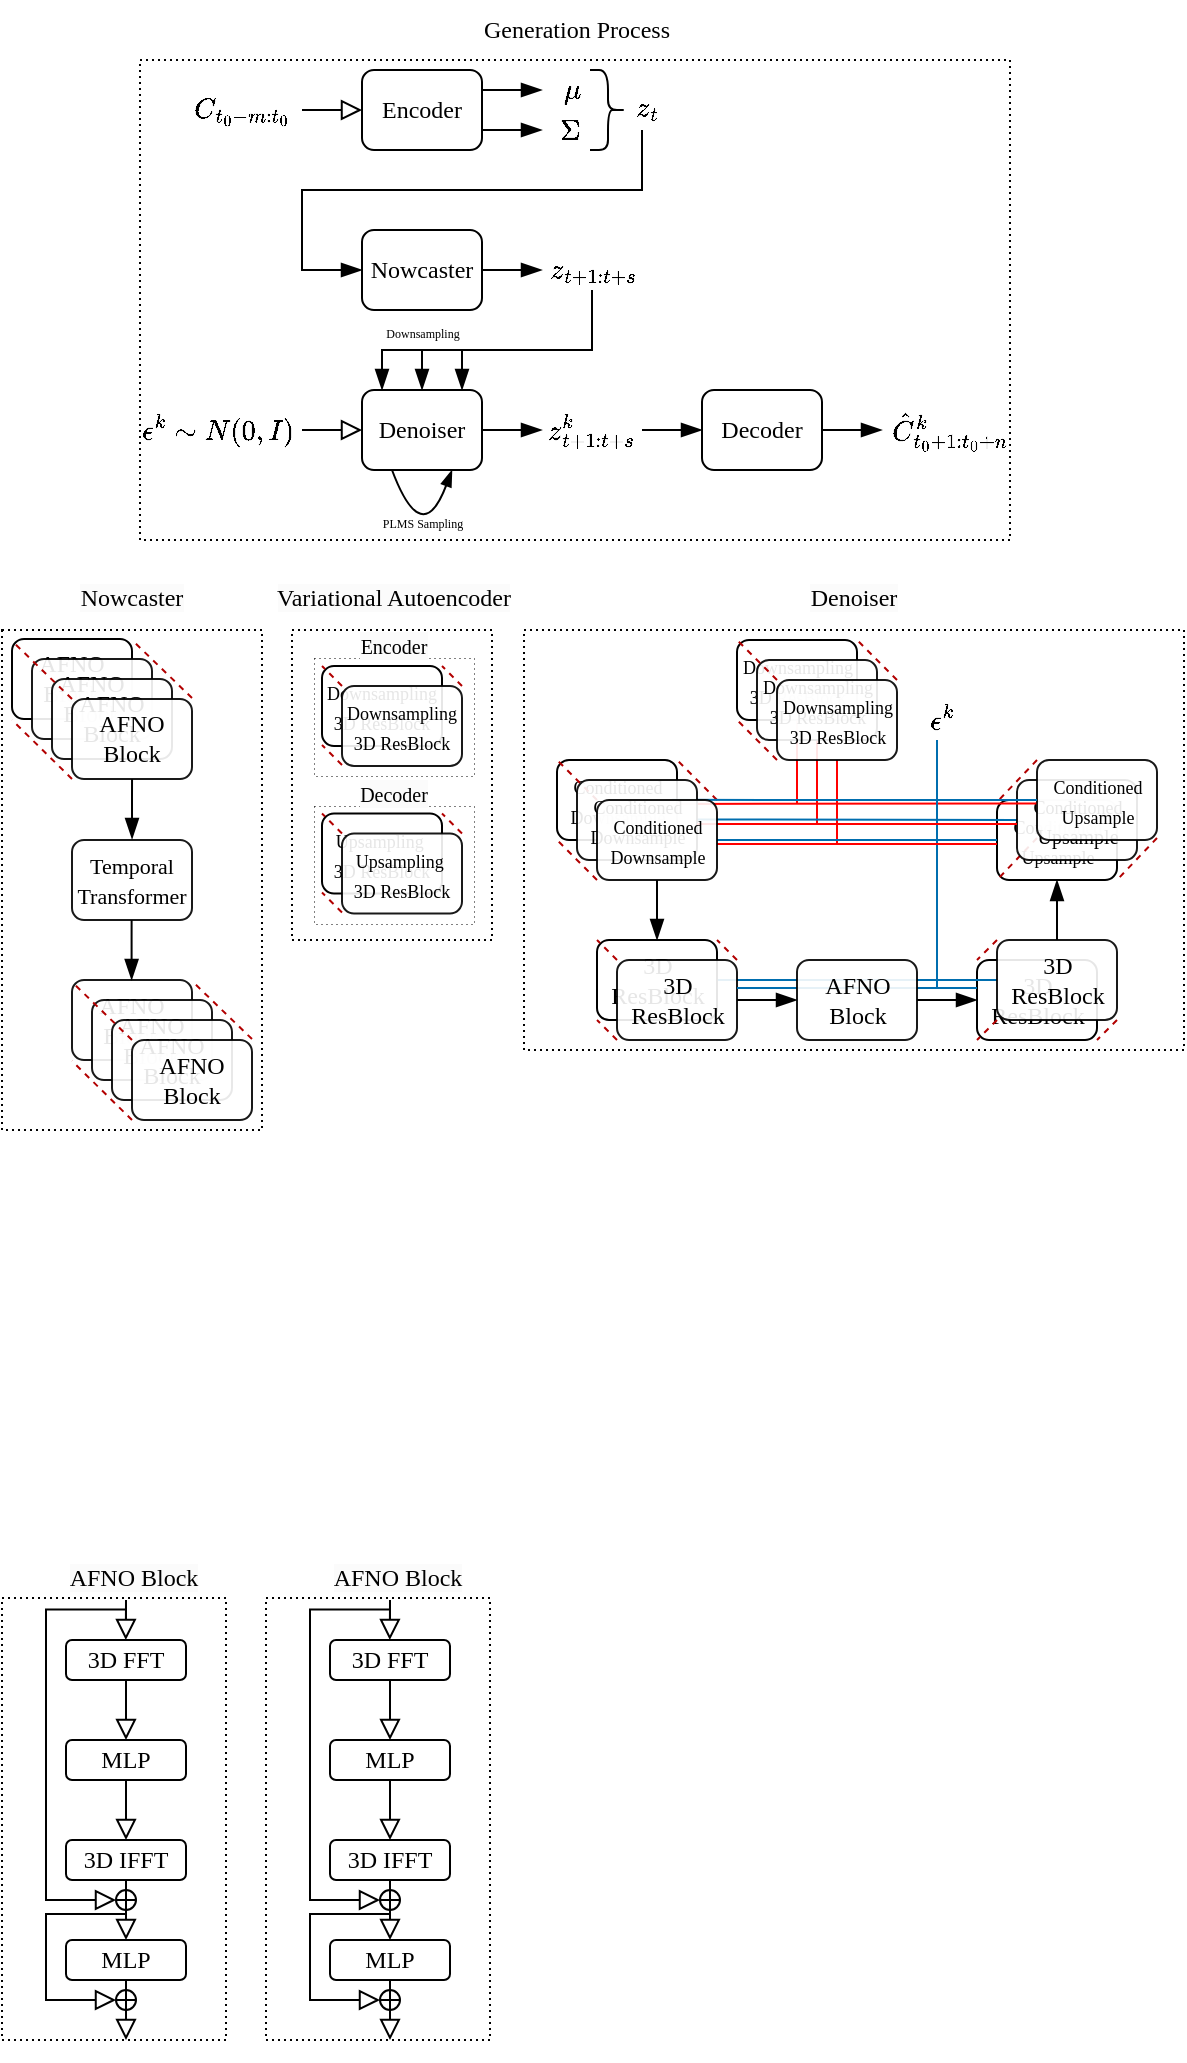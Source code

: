 <mxfile version="22.0.4" type="github">
  <diagram id="C5RBs43oDa-KdzZeNtuy" name="Page-1">
    <mxGraphModel dx="933" dy="625" grid="1" gridSize="10" guides="1" tooltips="1" connect="1" arrows="1" fold="1" page="1" pageScale="1" pageWidth="827" pageHeight="1169" math="1" shadow="0">
      <root>
        <mxCell id="WIyWlLk6GJQsqaUBKTNV-0" />
        <mxCell id="WIyWlLk6GJQsqaUBKTNV-1" parent="WIyWlLk6GJQsqaUBKTNV-0" />
        <mxCell id="C5q7l24iI4XxRk2PnPij-34" value="$$\hat{C}^{k}_{t_{0}+1:t_{0}+n}$$" style="text;html=1;align=center;verticalAlign=middle;resizable=0;points=[];autosize=1;strokeColor=none;fillColor=none;" parent="WIyWlLk6GJQsqaUBKTNV-1" vertex="1">
          <mxGeometry x="403" y="245" width="200" height="30" as="geometry" />
        </mxCell>
        <mxCell id="aqYyCbA_50fh-Uf4lAGA-141" value="&lt;font face=&quot;Times New Roman&quot;&gt;&lt;font style=&quot;font-size: 12px;&quot;&gt;3D ResBlock&lt;/font&gt;&lt;br&gt;&lt;/font&gt;" style="rounded=1;whiteSpace=wrap;html=1;" vertex="1" parent="WIyWlLk6GJQsqaUBKTNV-1">
          <mxGeometry x="516.5" y="525" width="60" height="40" as="geometry" />
        </mxCell>
        <mxCell id="aqYyCbA_50fh-Uf4lAGA-223" value="" style="endArrow=none;html=1;rounded=0;exitX=0.626;exitY=-0.002;exitDx=0;exitDy=0;exitPerimeter=0;fillColor=#1ba1e2;strokeColor=#006EAF;" edge="1" parent="WIyWlLk6GJQsqaUBKTNV-1">
          <mxGeometry width="50" height="50" relative="1" as="geometry">
            <mxPoint x="386.5" y="535" as="sourcePoint" />
            <mxPoint x="526.5" y="535" as="targetPoint" />
          </mxGeometry>
        </mxCell>
        <mxCell id="aqYyCbA_50fh-Uf4lAGA-221" value="" style="endArrow=none;html=1;rounded=0;fillColor=#1ba1e2;strokeColor=#FF0000;startArrow=none;startFill=0;" edge="1" parent="WIyWlLk6GJQsqaUBKTNV-1">
          <mxGeometry width="50" height="50" relative="1" as="geometry">
            <mxPoint x="446.5" y="467" as="sourcePoint" />
            <mxPoint x="446.5" y="425" as="targetPoint" />
          </mxGeometry>
        </mxCell>
        <mxCell id="aqYyCbA_50fh-Uf4lAGA-220" value="" style="endArrow=none;html=1;rounded=0;fillColor=#1ba1e2;strokeColor=#FF0000;startArrow=none;startFill=0;" edge="1" parent="WIyWlLk6GJQsqaUBKTNV-1">
          <mxGeometry width="50" height="50" relative="1" as="geometry">
            <mxPoint x="436.5" y="457" as="sourcePoint" />
            <mxPoint x="436.5" y="415" as="targetPoint" />
          </mxGeometry>
        </mxCell>
        <mxCell id="aqYyCbA_50fh-Uf4lAGA-219" value="" style="endArrow=none;html=1;rounded=0;fillColor=#1ba1e2;strokeColor=#FF0000;startArrow=none;startFill=0;" edge="1" parent="WIyWlLk6GJQsqaUBKTNV-1">
          <mxGeometry width="50" height="50" relative="1" as="geometry">
            <mxPoint x="426.5" y="447" as="sourcePoint" />
            <mxPoint x="426.5" y="405" as="targetPoint" />
          </mxGeometry>
        </mxCell>
        <mxCell id="aqYyCbA_50fh-Uf4lAGA-200" value="$$\epsilon^{k}$$" style="text;html=1;align=center;verticalAlign=middle;resizable=0;points=[];autosize=1;strokeColor=none;fillColor=none;" vertex="1" parent="WIyWlLk6GJQsqaUBKTNV-1">
          <mxGeometry x="443.5" y="390" width="110" height="30" as="geometry" />
        </mxCell>
        <mxCell id="aqYyCbA_50fh-Uf4lAGA-26" value="" style="rounded=0;whiteSpace=wrap;html=1;fillColor=none;dashed=1;dashPattern=1 2;" vertex="1" parent="WIyWlLk6GJQsqaUBKTNV-1">
          <mxGeometry x="98" y="75" width="435" height="240" as="geometry" />
        </mxCell>
        <mxCell id="aqYyCbA_50fh-Uf4lAGA-105" value="" style="rounded=0;whiteSpace=wrap;html=1;fillColor=none;dashed=1;dashPattern=1 2;" vertex="1" parent="WIyWlLk6GJQsqaUBKTNV-1">
          <mxGeometry x="29" y="844" width="112" height="221" as="geometry" />
        </mxCell>
        <mxCell id="aqYyCbA_50fh-Uf4lAGA-63" value="" style="rounded=0;whiteSpace=wrap;html=1;fillColor=none;dashed=1;dashPattern=1 4;strokeWidth=0.5;" vertex="1" parent="WIyWlLk6GJQsqaUBKTNV-1">
          <mxGeometry x="185" y="374" width="80" height="59" as="geometry" />
        </mxCell>
        <mxCell id="aqYyCbA_50fh-Uf4lAGA-149" value="&lt;font face=&quot;Times New Roman&quot;&gt;&lt;font style=&quot;font-size: 9px;&quot;&gt;Conditioned&lt;br&gt;Upsample&lt;/font&gt;&lt;br&gt;&lt;/font&gt;" style="rounded=1;whiteSpace=wrap;html=1;" vertex="1" parent="WIyWlLk6GJQsqaUBKTNV-1">
          <mxGeometry x="526.5" y="445" width="60" height="40" as="geometry" />
        </mxCell>
        <mxCell id="aqYyCbA_50fh-Uf4lAGA-152" value="" style="endArrow=none;html=1;rounded=0;exitX=1;exitY=0.5;exitDx=0;exitDy=0;entryX=0;entryY=0.5;entryDx=0;entryDy=0;fillColor=#1ba1e2;strokeColor=#006EAF;" edge="1" parent="WIyWlLk6GJQsqaUBKTNV-1" target="aqYyCbA_50fh-Uf4lAGA-150">
          <mxGeometry width="50" height="50" relative="1" as="geometry">
            <mxPoint x="376.5" y="454.76" as="sourcePoint" />
            <mxPoint x="516.5" y="454.76" as="targetPoint" />
          </mxGeometry>
        </mxCell>
        <mxCell id="aqYyCbA_50fh-Uf4lAGA-56" value="&lt;font style=&quot;border-color: var(--border-color); font-family: &amp;quot;Times New Roman&amp;quot;; font-size: 9px;&quot;&gt;Upsampling&amp;nbsp; 3D ResBloc&lt;/font&gt;&lt;font style=&quot;border-color: var(--border-color); font-family: &amp;quot;Times New Roman&amp;quot;; font-size: 9px;&quot;&gt;k&lt;/font&gt;" style="rounded=1;whiteSpace=wrap;html=1;" vertex="1" parent="WIyWlLk6GJQsqaUBKTNV-1">
          <mxGeometry x="189" y="451.76" width="60" height="40" as="geometry" />
        </mxCell>
        <mxCell id="aqYyCbA_50fh-Uf4lAGA-62" value="" style="rounded=0;whiteSpace=wrap;html=1;fillColor=none;dashed=1;dashPattern=1 2;" vertex="1" parent="WIyWlLk6GJQsqaUBKTNV-1">
          <mxGeometry x="174" y="360" width="100" height="155" as="geometry" />
        </mxCell>
        <mxCell id="aqYyCbA_50fh-Uf4lAGA-64" value="" style="rounded=0;whiteSpace=wrap;html=1;fillColor=none;dashed=1;dashPattern=1 4;strokeWidth=0.5;" vertex="1" parent="WIyWlLk6GJQsqaUBKTNV-1">
          <mxGeometry x="185" y="448" width="80" height="59" as="geometry" />
        </mxCell>
        <mxCell id="aqYyCbA_50fh-Uf4lAGA-50" value="&lt;font style=&quot;border-color: var(--border-color); font-family: &amp;quot;Times New Roman&amp;quot;; font-size: 9px;&quot;&gt;Downsampling&lt;br style=&quot;border-color: var(--border-color);&quot;&gt;3D ResBloc&lt;/font&gt;&lt;font style=&quot;border-color: var(--border-color); font-family: &amp;quot;Times New Roman&amp;quot;; font-size: 9px;&quot;&gt;k&lt;/font&gt;" style="rounded=1;whiteSpace=wrap;html=1;" vertex="1" parent="WIyWlLk6GJQsqaUBKTNV-1">
          <mxGeometry x="189" y="378" width="60" height="40" as="geometry" />
        </mxCell>
        <mxCell id="aqYyCbA_50fh-Uf4lAGA-24" value="" style="rounded=0;whiteSpace=wrap;html=1;fillColor=none;dashed=1;dashPattern=1 2;" vertex="1" parent="WIyWlLk6GJQsqaUBKTNV-1">
          <mxGeometry x="29" y="360" width="130" height="250" as="geometry" />
        </mxCell>
        <mxCell id="C5q7l24iI4XxRk2PnPij-22" value="$$z_{t+1:t+s}$$" style="text;html=1;align=center;verticalAlign=middle;resizable=0;points=[];autosize=1;strokeColor=none;fillColor=none;" parent="WIyWlLk6GJQsqaUBKTNV-1" vertex="1">
          <mxGeometry x="269" y="165" width="110" height="30" as="geometry" />
        </mxCell>
        <mxCell id="C5q7l24iI4XxRk2PnPij-26" value="$$\epsilon^{k} \sim N(0, I)$$" style="text;html=1;align=center;verticalAlign=middle;resizable=0;points=[];autosize=1;strokeColor=none;fillColor=none;" parent="WIyWlLk6GJQsqaUBKTNV-1" vertex="1">
          <mxGeometry x="52" y="245" width="170" height="30" as="geometry" />
        </mxCell>
        <mxCell id="WIyWlLk6GJQsqaUBKTNV-3" value="&lt;font style=&quot;font-size: 12px;&quot; face=&quot;Times New Roman&quot;&gt;Encoder&lt;/font&gt;" style="rounded=1;whiteSpace=wrap;html=1;fontSize=12;glass=0;strokeWidth=1;shadow=0;" parent="WIyWlLk6GJQsqaUBKTNV-1" vertex="1">
          <mxGeometry x="209" y="80" width="60" height="40" as="geometry" />
        </mxCell>
        <mxCell id="C5q7l24iI4XxRk2PnPij-5" value="$$\mu$$" style="text;html=1;align=center;verticalAlign=middle;resizable=0;points=[];autosize=1;strokeColor=none;fillColor=none;" parent="WIyWlLk6GJQsqaUBKTNV-1" vertex="1">
          <mxGeometry x="279" y="75" width="70" height="30" as="geometry" />
        </mxCell>
        <mxCell id="C5q7l24iI4XxRk2PnPij-6" value="$$\Sigma$$" style="text;html=1;align=center;verticalAlign=middle;resizable=0;points=[];autosize=1;strokeColor=none;fillColor=none;" parent="WIyWlLk6GJQsqaUBKTNV-1" vertex="1">
          <mxGeometry x="268" y="95" width="90" height="30" as="geometry" />
        </mxCell>
        <mxCell id="C5q7l24iI4XxRk2PnPij-8" value="" style="shape=curlyBracket;whiteSpace=wrap;html=1;rounded=1;flipH=1;labelPosition=right;verticalLabelPosition=middle;align=left;verticalAlign=middle;rotation=90;size=0.5;direction=south;" parent="WIyWlLk6GJQsqaUBKTNV-1" vertex="1">
          <mxGeometry x="312" y="91" width="40" height="18" as="geometry" />
        </mxCell>
        <mxCell id="C5q7l24iI4XxRk2PnPij-10" value="$$z_{t}$$" style="text;html=1;align=center;verticalAlign=middle;resizable=0;points=[];autosize=1;strokeColor=none;fillColor=none;" parent="WIyWlLk6GJQsqaUBKTNV-1" vertex="1">
          <mxGeometry x="316" y="84.48" width="70" height="30" as="geometry" />
        </mxCell>
        <mxCell id="C5q7l24iI4XxRk2PnPij-12" value="&lt;font style=&quot;font-size: 12px;&quot; face=&quot;Times New Roman&quot;&gt;Decoder&lt;/font&gt;" style="rounded=1;whiteSpace=wrap;html=1;fontSize=12;glass=0;strokeWidth=1;shadow=0;" parent="WIyWlLk6GJQsqaUBKTNV-1" vertex="1">
          <mxGeometry x="379" y="240" width="60" height="40" as="geometry" />
        </mxCell>
        <mxCell id="C5q7l24iI4XxRk2PnPij-13" value="$$C_{t_{0}-m:t_{0}}$$" style="text;html=1;align=center;verticalAlign=middle;resizable=0;points=[];autosize=1;strokeColor=none;fillColor=none;" parent="WIyWlLk6GJQsqaUBKTNV-1" vertex="1">
          <mxGeometry x="79" y="85" width="140" height="30" as="geometry" />
        </mxCell>
        <mxCell id="C5q7l24iI4XxRk2PnPij-15" value="" style="rounded=0;html=1;jettySize=auto;orthogonalLoop=1;fontSize=11;endArrow=block;endFill=0;endSize=8;strokeWidth=1;shadow=0;labelBackgroundColor=none;edgeStyle=orthogonalEdgeStyle;exitX=1;exitY=0.25;exitDx=0;exitDy=0;" parent="WIyWlLk6GJQsqaUBKTNV-1" edge="1">
          <mxGeometry relative="1" as="geometry">
            <mxPoint x="179" y="100" as="sourcePoint" />
            <mxPoint x="209" y="100" as="targetPoint" />
            <Array as="points">
              <mxPoint x="189" y="99.91" />
              <mxPoint x="189" y="99.91" />
            </Array>
          </mxGeometry>
        </mxCell>
        <mxCell id="C5q7l24iI4XxRk2PnPij-17" value="" style="edgeStyle=segmentEdgeStyle;endArrow=blockThin;html=1;curved=0;rounded=0;endSize=8;startSize=8;endFill=1;" parent="WIyWlLk6GJQsqaUBKTNV-1" edge="1">
          <mxGeometry width="50" height="50" relative="1" as="geometry">
            <mxPoint x="349" y="110" as="sourcePoint" />
            <mxPoint x="209" y="180" as="targetPoint" />
            <Array as="points">
              <mxPoint x="349" y="140" />
              <mxPoint x="179" y="140" />
              <mxPoint x="179" y="180" />
            </Array>
          </mxGeometry>
        </mxCell>
        <mxCell id="C5q7l24iI4XxRk2PnPij-18" value="&lt;font style=&quot;font-size: 12px;&quot; face=&quot;Times New Roman&quot;&gt;Nowcaster&lt;/font&gt;" style="rounded=1;whiteSpace=wrap;html=1;fontSize=12;glass=0;strokeWidth=1;shadow=0;" parent="WIyWlLk6GJQsqaUBKTNV-1" vertex="1">
          <mxGeometry x="209" y="160" width="60" height="40" as="geometry" />
        </mxCell>
        <mxCell id="C5q7l24iI4XxRk2PnPij-19" value="" style="rounded=0;html=1;jettySize=auto;orthogonalLoop=1;fontSize=11;endArrow=blockThin;endFill=1;endSize=8;strokeWidth=1;shadow=0;labelBackgroundColor=none;edgeStyle=orthogonalEdgeStyle;exitX=1;exitY=0.25;exitDx=0;exitDy=0;" parent="WIyWlLk6GJQsqaUBKTNV-1" edge="1">
          <mxGeometry relative="1" as="geometry">
            <mxPoint x="269" y="90" as="sourcePoint" />
            <mxPoint x="299" y="90" as="targetPoint" />
            <Array as="points">
              <mxPoint x="278" y="90.01" />
              <mxPoint x="278" y="90.01" />
            </Array>
          </mxGeometry>
        </mxCell>
        <mxCell id="C5q7l24iI4XxRk2PnPij-20" value="" style="rounded=0;html=1;jettySize=auto;orthogonalLoop=1;fontSize=11;endArrow=blockThin;endFill=1;endSize=8;strokeWidth=1;shadow=0;labelBackgroundColor=none;edgeStyle=orthogonalEdgeStyle;exitX=1;exitY=0.25;exitDx=0;exitDy=0;" parent="WIyWlLk6GJQsqaUBKTNV-1" edge="1">
          <mxGeometry relative="1" as="geometry">
            <mxPoint x="269" y="110" as="sourcePoint" />
            <mxPoint x="299" y="110" as="targetPoint" />
            <Array as="points">
              <mxPoint x="278" y="109.75" />
              <mxPoint x="278" y="109.75" />
            </Array>
          </mxGeometry>
        </mxCell>
        <mxCell id="C5q7l24iI4XxRk2PnPij-21" value="" style="rounded=0;html=1;jettySize=auto;orthogonalLoop=1;fontSize=11;endArrow=blockThin;endFill=1;endSize=8;strokeWidth=1;shadow=0;labelBackgroundColor=none;edgeStyle=orthogonalEdgeStyle;exitX=1;exitY=0.25;exitDx=0;exitDy=0;" parent="WIyWlLk6GJQsqaUBKTNV-1" edge="1">
          <mxGeometry relative="1" as="geometry">
            <mxPoint x="269" y="180" as="sourcePoint" />
            <mxPoint x="299" y="180" as="targetPoint" />
            <Array as="points">
              <mxPoint x="278" y="179.75" />
              <mxPoint x="278" y="179.75" />
            </Array>
          </mxGeometry>
        </mxCell>
        <mxCell id="C5q7l24iI4XxRk2PnPij-23" value="" style="edgeStyle=segmentEdgeStyle;endArrow=blockThin;html=1;curved=0;rounded=0;endSize=8;startSize=8;endFill=1;" parent="WIyWlLk6GJQsqaUBKTNV-1" target="C5q7l24iI4XxRk2PnPij-24" edge="1">
          <mxGeometry width="50" height="50" relative="1" as="geometry">
            <mxPoint x="324" y="190" as="sourcePoint" />
            <mxPoint x="209" y="260" as="targetPoint" />
            <Array as="points">
              <mxPoint x="324" y="220" />
              <mxPoint x="219" y="220" />
            </Array>
          </mxGeometry>
        </mxCell>
        <mxCell id="C5q7l24iI4XxRk2PnPij-24" value="&lt;font style=&quot;font-size: 12px;&quot; face=&quot;Times New Roman&quot;&gt;Denoiser&lt;/font&gt;" style="rounded=1;whiteSpace=wrap;html=1;fontSize=12;glass=0;strokeWidth=1;shadow=0;" parent="WIyWlLk6GJQsqaUBKTNV-1" vertex="1">
          <mxGeometry x="209" y="240" width="60" height="40" as="geometry" />
        </mxCell>
        <mxCell id="C5q7l24iI4XxRk2PnPij-25" value="" style="rounded=0;html=1;jettySize=auto;orthogonalLoop=1;fontSize=11;endArrow=block;endFill=0;endSize=8;strokeWidth=1;shadow=0;labelBackgroundColor=none;edgeStyle=orthogonalEdgeStyle;exitX=1;exitY=0.25;exitDx=0;exitDy=0;entryX=0;entryY=0.5;entryDx=0;entryDy=0;" parent="WIyWlLk6GJQsqaUBKTNV-1" edge="1" target="C5q7l24iI4XxRk2PnPij-24">
          <mxGeometry relative="1" as="geometry">
            <mxPoint x="179" y="260" as="sourcePoint" />
            <mxPoint x="208" y="260" as="targetPoint" />
            <Array as="points" />
          </mxGeometry>
        </mxCell>
        <mxCell id="C5q7l24iI4XxRk2PnPij-27" value="$$z^{k}_{t+1:t+s}$$" style="text;html=1;align=center;verticalAlign=middle;resizable=0;points=[];autosize=1;strokeColor=none;fillColor=none;" parent="WIyWlLk6GJQsqaUBKTNV-1" vertex="1">
          <mxGeometry x="258" y="245" width="130" height="30" as="geometry" />
        </mxCell>
        <mxCell id="C5q7l24iI4XxRk2PnPij-29" value="" style="rounded=0;html=1;jettySize=auto;orthogonalLoop=1;fontSize=11;endArrow=blockThin;endFill=1;endSize=8;strokeWidth=1;shadow=0;labelBackgroundColor=none;edgeStyle=orthogonalEdgeStyle;exitX=1;exitY=0.25;exitDx=0;exitDy=0;" parent="WIyWlLk6GJQsqaUBKTNV-1" edge="1">
          <mxGeometry relative="1" as="geometry">
            <mxPoint x="269" y="260" as="sourcePoint" />
            <mxPoint x="299" y="260" as="targetPoint" />
            <Array as="points">
              <mxPoint x="278" y="259.91" />
              <mxPoint x="278" y="259.91" />
            </Array>
          </mxGeometry>
        </mxCell>
        <mxCell id="C5q7l24iI4XxRk2PnPij-31" value="" style="curved=1;endArrow=blockThin;html=1;rounded=0;exitX=0.25;exitY=1;exitDx=0;exitDy=0;entryX=0.75;entryY=1;entryDx=0;entryDy=0;endFill=1;" parent="WIyWlLk6GJQsqaUBKTNV-1" source="C5q7l24iI4XxRk2PnPij-24" target="C5q7l24iI4XxRk2PnPij-24" edge="1">
          <mxGeometry width="50" height="50" relative="1" as="geometry">
            <mxPoint x="213" y="280" as="sourcePoint" />
            <mxPoint x="263" y="280" as="targetPoint" />
            <Array as="points">
              <mxPoint x="239" y="320" />
            </Array>
          </mxGeometry>
        </mxCell>
        <mxCell id="C5q7l24iI4XxRk2PnPij-32" value="" style="rounded=0;html=1;jettySize=auto;orthogonalLoop=1;fontSize=11;endArrow=blockThin;endFill=1;endSize=8;strokeWidth=1;shadow=0;labelBackgroundColor=none;edgeStyle=orthogonalEdgeStyle;exitX=1;exitY=0.25;exitDx=0;exitDy=0;" parent="WIyWlLk6GJQsqaUBKTNV-1" edge="1">
          <mxGeometry relative="1" as="geometry">
            <mxPoint x="349" y="260" as="sourcePoint" />
            <mxPoint x="379" y="260" as="targetPoint" />
            <Array as="points">
              <mxPoint x="359" y="259.91" />
              <mxPoint x="359" y="259.91" />
            </Array>
          </mxGeometry>
        </mxCell>
        <mxCell id="C5q7l24iI4XxRk2PnPij-33" value="" style="rounded=0;html=1;jettySize=auto;orthogonalLoop=1;fontSize=11;endArrow=blockThin;endFill=1;endSize=8;strokeWidth=1;shadow=0;labelBackgroundColor=none;edgeStyle=orthogonalEdgeStyle;exitX=1;exitY=0.25;exitDx=0;exitDy=0;" parent="WIyWlLk6GJQsqaUBKTNV-1" edge="1">
          <mxGeometry relative="1" as="geometry">
            <mxPoint x="439" y="260" as="sourcePoint" />
            <mxPoint x="469" y="260" as="targetPoint" />
            <Array as="points">
              <mxPoint x="449" y="259.91" />
              <mxPoint x="449" y="259.91" />
            </Array>
          </mxGeometry>
        </mxCell>
        <mxCell id="aqYyCbA_50fh-Uf4lAGA-0" value="&lt;font style=&quot;font-size: 6px;&quot; face=&quot;Times New Roman&quot;&gt;PLMS Sampling&lt;/font&gt;" style="text;html=1;align=center;verticalAlign=middle;resizable=0;points=[];autosize=1;strokeColor=none;fillColor=none;" vertex="1" parent="WIyWlLk6GJQsqaUBKTNV-1">
          <mxGeometry x="209" y="290" width="60" height="30" as="geometry" />
        </mxCell>
        <mxCell id="aqYyCbA_50fh-Uf4lAGA-1" value="&lt;font face=&quot;Times New Roman&quot;&gt;AFNO&lt;br&gt;Block&lt;/font&gt;" style="rounded=1;whiteSpace=wrap;html=1;" vertex="1" parent="WIyWlLk6GJQsqaUBKTNV-1">
          <mxGeometry x="34" y="364.48" width="60" height="40" as="geometry" />
        </mxCell>
        <mxCell id="aqYyCbA_50fh-Uf4lAGA-2" value="&lt;font face=&quot;Times New Roman&quot;&gt;AFNO&lt;br&gt;Block&lt;/font&gt;" style="rounded=1;whiteSpace=wrap;html=1;opacity=90;" vertex="1" parent="WIyWlLk6GJQsqaUBKTNV-1">
          <mxGeometry x="44" y="374.48" width="60" height="40" as="geometry" />
        </mxCell>
        <mxCell id="aqYyCbA_50fh-Uf4lAGA-3" value="&lt;font face=&quot;Times New Roman&quot;&gt;AFNO&lt;br&gt;Block&lt;/font&gt;" style="rounded=1;whiteSpace=wrap;html=1;opacity=90;" vertex="1" parent="WIyWlLk6GJQsqaUBKTNV-1">
          <mxGeometry x="54" y="384.48" width="60" height="40" as="geometry" />
        </mxCell>
        <mxCell id="aqYyCbA_50fh-Uf4lAGA-4" value="&lt;font face=&quot;Times New Roman&quot;&gt;AFNO&lt;br&gt;Block&lt;/font&gt;" style="rounded=1;whiteSpace=wrap;html=1;opacity=90;" vertex="1" parent="WIyWlLk6GJQsqaUBKTNV-1">
          <mxGeometry x="64" y="394.48" width="60" height="40" as="geometry" />
        </mxCell>
        <mxCell id="aqYyCbA_50fh-Uf4lAGA-7" value="" style="endArrow=none;dashed=1;html=1;rounded=0;exitX=0;exitY=1;exitDx=0;exitDy=0;fillColor=#e51400;strokeColor=#B20000;" edge="1" parent="WIyWlLk6GJQsqaUBKTNV-1" source="aqYyCbA_50fh-Uf4lAGA-4">
          <mxGeometry width="50" height="50" relative="1" as="geometry">
            <mxPoint x="64" y="425" as="sourcePoint" />
            <mxPoint x="34" y="405" as="targetPoint" />
          </mxGeometry>
        </mxCell>
        <mxCell id="aqYyCbA_50fh-Uf4lAGA-9" value="" style="endArrow=none;dashed=1;html=1;rounded=0;exitX=0;exitY=1;exitDx=0;exitDy=0;fillColor=#e51400;strokeColor=#B20000;" edge="1" parent="WIyWlLk6GJQsqaUBKTNV-1">
          <mxGeometry width="50" height="50" relative="1" as="geometry">
            <mxPoint x="64" y="394.48" as="sourcePoint" />
            <mxPoint x="34" y="365.48" as="targetPoint" />
          </mxGeometry>
        </mxCell>
        <mxCell id="aqYyCbA_50fh-Uf4lAGA-10" value="" style="endArrow=none;dashed=1;html=1;rounded=0;exitX=0;exitY=1;exitDx=0;exitDy=0;fillColor=#e51400;strokeColor=#B20000;" edge="1" parent="WIyWlLk6GJQsqaUBKTNV-1">
          <mxGeometry width="50" height="50" relative="1" as="geometry">
            <mxPoint x="124" y="394" as="sourcePoint" />
            <mxPoint x="94" y="365" as="targetPoint" />
          </mxGeometry>
        </mxCell>
        <mxCell id="aqYyCbA_50fh-Uf4lAGA-11" value="&lt;font style=&quot;font-size: 11px;&quot; face=&quot;Times New Roman&quot;&gt;Temporal&lt;br&gt;Transformer&lt;/font&gt;" style="rounded=1;whiteSpace=wrap;html=1;opacity=90;" vertex="1" parent="WIyWlLk6GJQsqaUBKTNV-1">
          <mxGeometry x="64" y="465" width="60" height="40" as="geometry" />
        </mxCell>
        <mxCell id="aqYyCbA_50fh-Uf4lAGA-12" value="&lt;font face=&quot;Times New Roman&quot;&gt;AFNO&lt;br&gt;Block&lt;/font&gt;" style="rounded=1;whiteSpace=wrap;html=1;opacity=90;" vertex="1" parent="WIyWlLk6GJQsqaUBKTNV-1">
          <mxGeometry x="64" y="535" width="60" height="40" as="geometry" />
        </mxCell>
        <mxCell id="aqYyCbA_50fh-Uf4lAGA-13" value="&lt;font face=&quot;Times New Roman&quot;&gt;AFNO&lt;br&gt;Block&lt;/font&gt;" style="rounded=1;whiteSpace=wrap;html=1;opacity=90;" vertex="1" parent="WIyWlLk6GJQsqaUBKTNV-1">
          <mxGeometry x="74" y="545" width="60" height="40" as="geometry" />
        </mxCell>
        <mxCell id="aqYyCbA_50fh-Uf4lAGA-14" value="&lt;font face=&quot;Times New Roman&quot;&gt;AFNO&lt;br&gt;Block&lt;/font&gt;" style="rounded=1;whiteSpace=wrap;html=1;opacity=90;" vertex="1" parent="WIyWlLk6GJQsqaUBKTNV-1">
          <mxGeometry x="84" y="555" width="60" height="40" as="geometry" />
        </mxCell>
        <mxCell id="aqYyCbA_50fh-Uf4lAGA-15" value="&lt;font face=&quot;Times New Roman&quot;&gt;AFNO&lt;br&gt;Block&lt;/font&gt;" style="rounded=1;whiteSpace=wrap;html=1;opacity=90;" vertex="1" parent="WIyWlLk6GJQsqaUBKTNV-1">
          <mxGeometry x="94" y="565" width="60" height="40" as="geometry" />
        </mxCell>
        <mxCell id="aqYyCbA_50fh-Uf4lAGA-16" value="" style="endArrow=none;dashed=1;html=1;rounded=0;exitX=0;exitY=1;exitDx=0;exitDy=0;fillColor=#e51400;strokeColor=#B20000;" edge="1" parent="WIyWlLk6GJQsqaUBKTNV-1" source="aqYyCbA_50fh-Uf4lAGA-15">
          <mxGeometry width="50" height="50" relative="1" as="geometry">
            <mxPoint x="94" y="595.52" as="sourcePoint" />
            <mxPoint x="64" y="575.52" as="targetPoint" />
          </mxGeometry>
        </mxCell>
        <mxCell id="aqYyCbA_50fh-Uf4lAGA-17" value="" style="endArrow=none;dashed=1;html=1;rounded=0;exitX=0;exitY=1;exitDx=0;exitDy=0;fillColor=#e51400;strokeColor=#B20000;" edge="1" parent="WIyWlLk6GJQsqaUBKTNV-1">
          <mxGeometry width="50" height="50" relative="1" as="geometry">
            <mxPoint x="94" y="565" as="sourcePoint" />
            <mxPoint x="64" y="536" as="targetPoint" />
          </mxGeometry>
        </mxCell>
        <mxCell id="aqYyCbA_50fh-Uf4lAGA-18" value="" style="endArrow=none;dashed=1;html=1;rounded=0;exitX=0;exitY=1;exitDx=0;exitDy=0;fillColor=#e51400;strokeColor=#B20000;" edge="1" parent="WIyWlLk6GJQsqaUBKTNV-1">
          <mxGeometry width="50" height="50" relative="1" as="geometry">
            <mxPoint x="154" y="564.52" as="sourcePoint" />
            <mxPoint x="124" y="535.52" as="targetPoint" />
          </mxGeometry>
        </mxCell>
        <mxCell id="aqYyCbA_50fh-Uf4lAGA-22" value="" style="rounded=0;html=1;jettySize=auto;orthogonalLoop=1;fontSize=11;endArrow=blockThin;endFill=1;endSize=8;strokeWidth=1;shadow=0;labelBackgroundColor=none;edgeStyle=orthogonalEdgeStyle;" edge="1" parent="WIyWlLk6GJQsqaUBKTNV-1">
          <mxGeometry relative="1" as="geometry">
            <mxPoint x="94.02" y="434.48" as="sourcePoint" />
            <mxPoint x="94.02" y="464.48" as="targetPoint" />
            <Array as="points">
              <mxPoint x="94.02" y="444.48" />
              <mxPoint x="94.02" y="444.48" />
            </Array>
          </mxGeometry>
        </mxCell>
        <mxCell id="aqYyCbA_50fh-Uf4lAGA-23" value="" style="rounded=0;html=1;jettySize=auto;orthogonalLoop=1;fontSize=11;endArrow=blockThin;endFill=1;endSize=8;strokeWidth=1;shadow=0;labelBackgroundColor=none;edgeStyle=orthogonalEdgeStyle;" edge="1" parent="WIyWlLk6GJQsqaUBKTNV-1">
          <mxGeometry relative="1" as="geometry">
            <mxPoint x="93.81" y="505" as="sourcePoint" />
            <mxPoint x="93.81" y="535" as="targetPoint" />
            <Array as="points">
              <mxPoint x="93.81" y="515" />
              <mxPoint x="93.81" y="515" />
            </Array>
          </mxGeometry>
        </mxCell>
        <mxCell id="aqYyCbA_50fh-Uf4lAGA-25" value="&lt;span style=&quot;color: rgb(0, 0, 0); font-family: &amp;quot;Times New Roman&amp;quot;; font-size: 12px; font-style: normal; font-variant-ligatures: normal; font-variant-caps: normal; font-weight: 400; letter-spacing: normal; orphans: 2; text-indent: 0px; text-transform: none; widows: 2; word-spacing: 0px; -webkit-text-stroke-width: 0px; background-color: rgb(251, 251, 251); text-decoration-thickness: initial; text-decoration-style: initial; text-decoration-color: initial; float: none; display: inline !important;&quot;&gt;Nowcaster&lt;/span&gt;" style="text;whiteSpace=wrap;html=1;align=center;" vertex="1" parent="WIyWlLk6GJQsqaUBKTNV-1">
          <mxGeometry x="59" y="330" width="70" height="30" as="geometry" />
        </mxCell>
        <mxCell id="aqYyCbA_50fh-Uf4lAGA-27" value="&lt;font face=&quot;Times New Roman&quot;&gt;Generation Process&lt;/font&gt;" style="text;html=1;align=center;verticalAlign=middle;resizable=0;points=[];autosize=1;strokeColor=none;fillColor=none;" vertex="1" parent="WIyWlLk6GJQsqaUBKTNV-1">
          <mxGeometry x="255.5" y="45" width="120" height="30" as="geometry" />
        </mxCell>
        <mxCell id="aqYyCbA_50fh-Uf4lAGA-28" value="" style="rounded=0;html=1;jettySize=auto;orthogonalLoop=1;fontSize=11;endArrow=blockThin;endFill=1;endSize=8;strokeWidth=1;shadow=0;labelBackgroundColor=none;edgeStyle=orthogonalEdgeStyle;entryX=0.5;entryY=0;entryDx=0;entryDy=0;" edge="1" parent="WIyWlLk6GJQsqaUBKTNV-1">
          <mxGeometry relative="1" as="geometry">
            <mxPoint x="239" y="220" as="sourcePoint" />
            <mxPoint x="239" y="240" as="targetPoint" />
            <Array as="points">
              <mxPoint x="239" y="230" />
            </Array>
          </mxGeometry>
        </mxCell>
        <mxCell id="aqYyCbA_50fh-Uf4lAGA-29" value="" style="rounded=0;html=1;jettySize=auto;orthogonalLoop=1;fontSize=11;endArrow=blockThin;endFill=1;endSize=8;strokeWidth=1;shadow=0;labelBackgroundColor=none;edgeStyle=orthogonalEdgeStyle;entryX=0.5;entryY=0;entryDx=0;entryDy=0;" edge="1" parent="WIyWlLk6GJQsqaUBKTNV-1">
          <mxGeometry relative="1" as="geometry">
            <mxPoint x="259" y="220" as="sourcePoint" />
            <mxPoint x="259" y="240" as="targetPoint" />
            <Array as="points">
              <mxPoint x="259" y="230" />
            </Array>
          </mxGeometry>
        </mxCell>
        <mxCell id="aqYyCbA_50fh-Uf4lAGA-30" value="&lt;font style=&quot;font-size: 6px;&quot; face=&quot;Times New Roman&quot;&gt;Downsampling&lt;/font&gt;" style="text;html=1;align=center;verticalAlign=middle;resizable=0;points=[];autosize=1;strokeColor=none;fillColor=none;" vertex="1" parent="WIyWlLk6GJQsqaUBKTNV-1">
          <mxGeometry x="209" y="195" width="60" height="30" as="geometry" />
        </mxCell>
        <mxCell id="aqYyCbA_50fh-Uf4lAGA-36" value="" style="endArrow=none;dashed=1;html=1;rounded=0;fillColor=#e51400;strokeColor=#B20000;" edge="1" parent="WIyWlLk6GJQsqaUBKTNV-1">
          <mxGeometry width="50" height="50" relative="1" as="geometry">
            <mxPoint x="199" y="388" as="sourcePoint" />
            <mxPoint x="189" y="378" as="targetPoint" />
          </mxGeometry>
        </mxCell>
        <mxCell id="aqYyCbA_50fh-Uf4lAGA-49" value="&lt;span style=&quot;color: rgb(0, 0, 0); font-family: &amp;quot;Times New Roman&amp;quot;; font-size: 12px; font-style: normal; font-variant-ligatures: normal; font-variant-caps: normal; font-weight: 400; letter-spacing: normal; orphans: 2; text-indent: 0px; text-transform: none; widows: 2; word-spacing: 0px; -webkit-text-stroke-width: 0px; background-color: rgb(251, 251, 251); text-decoration-thickness: initial; text-decoration-style: initial; text-decoration-color: initial; float: none; display: inline !important;&quot;&gt;Variational Autoencoder&lt;/span&gt;" style="text;whiteSpace=wrap;html=1;align=center;" vertex="1" parent="WIyWlLk6GJQsqaUBKTNV-1">
          <mxGeometry x="160" y="330" width="130" height="30" as="geometry" />
        </mxCell>
        <mxCell id="aqYyCbA_50fh-Uf4lAGA-52" value="" style="endArrow=none;dashed=1;html=1;rounded=0;fillColor=#e51400;strokeColor=#B20000;" edge="1" parent="WIyWlLk6GJQsqaUBKTNV-1">
          <mxGeometry width="50" height="50" relative="1" as="geometry">
            <mxPoint x="199" y="427.48" as="sourcePoint" />
            <mxPoint x="189" y="417.48" as="targetPoint" />
          </mxGeometry>
        </mxCell>
        <mxCell id="aqYyCbA_50fh-Uf4lAGA-53" value="" style="endArrow=none;dashed=1;html=1;rounded=0;fillColor=#e51400;strokeColor=#B20000;" edge="1" parent="WIyWlLk6GJQsqaUBKTNV-1">
          <mxGeometry width="50" height="50" relative="1" as="geometry">
            <mxPoint x="259" y="388" as="sourcePoint" />
            <mxPoint x="249" y="378" as="targetPoint" />
          </mxGeometry>
        </mxCell>
        <mxCell id="aqYyCbA_50fh-Uf4lAGA-51" value="&lt;font face=&quot;Times New Roman&quot;&gt;&lt;font style=&quot;font-size: 9px;&quot;&gt;Downsampling&lt;br&gt;3D ResBloc&lt;/font&gt;&lt;font style=&quot;font-size: 9px;&quot;&gt;k&lt;/font&gt;&lt;/font&gt;" style="rounded=1;whiteSpace=wrap;html=1;opacity=90;" vertex="1" parent="WIyWlLk6GJQsqaUBKTNV-1">
          <mxGeometry x="199" y="388" width="60" height="40" as="geometry" />
        </mxCell>
        <mxCell id="aqYyCbA_50fh-Uf4lAGA-55" value="&lt;span style=&quot;color: rgb(0, 0, 0); font-family: &amp;quot;Times New Roman&amp;quot;; font-style: normal; font-variant-ligatures: normal; font-variant-caps: normal; font-weight: 400; letter-spacing: normal; orphans: 2; text-indent: 0px; text-transform: none; widows: 2; word-spacing: 0px; -webkit-text-stroke-width: 0px; background-color: rgb(251, 251, 251); text-decoration-thickness: initial; text-decoration-style: initial; text-decoration-color: initial; float: none; display: inline !important;&quot;&gt;&lt;font style=&quot;font-size: 10px;&quot;&gt;Encoder&lt;/font&gt;&lt;/span&gt;" style="text;whiteSpace=wrap;html=1;align=center;" vertex="1" parent="WIyWlLk6GJQsqaUBKTNV-1">
          <mxGeometry x="160" y="354.48" width="130" height="30" as="geometry" />
        </mxCell>
        <mxCell id="aqYyCbA_50fh-Uf4lAGA-57" value="" style="endArrow=none;dashed=1;html=1;rounded=0;fillColor=#e51400;strokeColor=#B20000;" edge="1" parent="WIyWlLk6GJQsqaUBKTNV-1">
          <mxGeometry width="50" height="50" relative="1" as="geometry">
            <mxPoint x="199" y="461.76" as="sourcePoint" />
            <mxPoint x="189" y="451.76" as="targetPoint" />
          </mxGeometry>
        </mxCell>
        <mxCell id="aqYyCbA_50fh-Uf4lAGA-58" value="" style="endArrow=none;dashed=1;html=1;rounded=0;fillColor=#e51400;strokeColor=#B20000;" edge="1" parent="WIyWlLk6GJQsqaUBKTNV-1">
          <mxGeometry width="50" height="50" relative="1" as="geometry">
            <mxPoint x="199" y="501.24" as="sourcePoint" />
            <mxPoint x="189" y="491.24" as="targetPoint" />
          </mxGeometry>
        </mxCell>
        <mxCell id="aqYyCbA_50fh-Uf4lAGA-59" value="" style="endArrow=none;dashed=1;html=1;rounded=0;fillColor=#e51400;strokeColor=#B20000;" edge="1" parent="WIyWlLk6GJQsqaUBKTNV-1">
          <mxGeometry width="50" height="50" relative="1" as="geometry">
            <mxPoint x="259" y="461.76" as="sourcePoint" />
            <mxPoint x="249" y="451.76" as="targetPoint" />
          </mxGeometry>
        </mxCell>
        <mxCell id="aqYyCbA_50fh-Uf4lAGA-60" value="&lt;font face=&quot;Times New Roman&quot;&gt;&lt;font style=&quot;font-size: 9px;&quot;&gt;Upsampling&amp;nbsp; 3D ResBloc&lt;/font&gt;&lt;font style=&quot;font-size: 9px;&quot;&gt;k&lt;br&gt;&lt;/font&gt;&lt;/font&gt;" style="rounded=1;whiteSpace=wrap;html=1;opacity=90;" vertex="1" parent="WIyWlLk6GJQsqaUBKTNV-1">
          <mxGeometry x="199" y="461.76" width="60" height="40" as="geometry" />
        </mxCell>
        <mxCell id="aqYyCbA_50fh-Uf4lAGA-61" value="&lt;span style=&quot;color: rgb(0, 0, 0); font-family: &amp;quot;Times New Roman&amp;quot;; font-style: normal; font-variant-ligatures: normal; font-variant-caps: normal; font-weight: 400; letter-spacing: normal; orphans: 2; text-indent: 0px; text-transform: none; widows: 2; word-spacing: 0px; -webkit-text-stroke-width: 0px; background-color: rgb(251, 251, 251); text-decoration-thickness: initial; text-decoration-style: initial; text-decoration-color: initial; float: none; display: inline !important;&quot;&gt;&lt;font style=&quot;font-size: 10px;&quot;&gt;Decoder&lt;/font&gt;&lt;/span&gt;" style="text;whiteSpace=wrap;html=1;align=center;" vertex="1" parent="WIyWlLk6GJQsqaUBKTNV-1">
          <mxGeometry x="160" y="428.24" width="130" height="30" as="geometry" />
        </mxCell>
        <mxCell id="aqYyCbA_50fh-Uf4lAGA-83" value="&lt;span style=&quot;color: rgb(0, 0, 0); font-family: &amp;quot;Times New Roman&amp;quot;; font-size: 12px; font-style: normal; font-variant-ligatures: normal; font-variant-caps: normal; font-weight: 400; letter-spacing: normal; orphans: 2; text-indent: 0px; text-transform: none; widows: 2; word-spacing: 0px; -webkit-text-stroke-width: 0px; background-color: rgb(251, 251, 251); text-decoration-thickness: initial; text-decoration-style: initial; text-decoration-color: initial; float: none; display: inline !important;&quot;&gt;AFNO Block&lt;/span&gt;" style="text;whiteSpace=wrap;html=1;align=center;" vertex="1" parent="WIyWlLk6GJQsqaUBKTNV-1">
          <mxGeometry x="60" y="820" width="70" height="30" as="geometry" />
        </mxCell>
        <mxCell id="aqYyCbA_50fh-Uf4lAGA-84" value="&lt;font face=&quot;Times New Roman&quot;&gt;3D FFT&lt;/font&gt;" style="rounded=1;whiteSpace=wrap;html=1;" vertex="1" parent="WIyWlLk6GJQsqaUBKTNV-1">
          <mxGeometry x="61" y="865" width="60" height="20" as="geometry" />
        </mxCell>
        <mxCell id="aqYyCbA_50fh-Uf4lAGA-85" value="" style="rounded=0;html=1;jettySize=auto;orthogonalLoop=1;fontSize=11;endArrow=block;endFill=0;endSize=8;strokeWidth=1;shadow=0;labelBackgroundColor=none;edgeStyle=orthogonalEdgeStyle;" edge="1" parent="WIyWlLk6GJQsqaUBKTNV-1">
          <mxGeometry relative="1" as="geometry">
            <mxPoint x="91" y="885" as="sourcePoint" />
            <mxPoint x="91" y="915" as="targetPoint" />
            <Array as="points">
              <mxPoint x="90.92" y="895" />
              <mxPoint x="90.92" y="895" />
            </Array>
          </mxGeometry>
        </mxCell>
        <mxCell id="aqYyCbA_50fh-Uf4lAGA-90" value="" style="rounded=0;html=1;jettySize=auto;orthogonalLoop=1;fontSize=11;endArrow=block;endFill=0;endSize=8;strokeWidth=1;shadow=0;labelBackgroundColor=none;edgeStyle=orthogonalEdgeStyle;" edge="1" parent="WIyWlLk6GJQsqaUBKTNV-1">
          <mxGeometry relative="1" as="geometry">
            <mxPoint x="91" y="855" as="sourcePoint" />
            <mxPoint x="90.91" y="865" as="targetPoint" />
            <Array as="points">
              <mxPoint x="90.83" y="845" />
              <mxPoint x="90.83" y="845" />
            </Array>
          </mxGeometry>
        </mxCell>
        <mxCell id="aqYyCbA_50fh-Uf4lAGA-91" value="" style="edgeStyle=segmentEdgeStyle;endArrow=block;html=1;curved=0;rounded=0;endSize=8;startSize=8;endFill=0;exitX=0.446;exitY=-0.001;exitDx=0;exitDy=0;exitPerimeter=0;" edge="1" parent="WIyWlLk6GJQsqaUBKTNV-1">
          <mxGeometry width="50" height="50" relative="1" as="geometry">
            <mxPoint x="90.98" y="849.75" as="sourcePoint" />
            <mxPoint x="86" y="995" as="targetPoint" />
            <Array as="points">
              <mxPoint x="51" y="850" />
              <mxPoint x="51" y="995" />
              <mxPoint x="86" y="995" />
            </Array>
          </mxGeometry>
        </mxCell>
        <mxCell id="aqYyCbA_50fh-Uf4lAGA-92" value="&lt;font face=&quot;Times New Roman&quot;&gt;MLP&lt;/font&gt;" style="rounded=1;whiteSpace=wrap;html=1;" vertex="1" parent="WIyWlLk6GJQsqaUBKTNV-1">
          <mxGeometry x="61" y="915" width="60" height="20" as="geometry" />
        </mxCell>
        <mxCell id="aqYyCbA_50fh-Uf4lAGA-93" value="" style="rounded=0;html=1;jettySize=auto;orthogonalLoop=1;fontSize=11;endArrow=block;endFill=0;endSize=8;strokeWidth=1;shadow=0;labelBackgroundColor=none;edgeStyle=orthogonalEdgeStyle;" edge="1" parent="WIyWlLk6GJQsqaUBKTNV-1">
          <mxGeometry relative="1" as="geometry">
            <mxPoint x="91" y="935" as="sourcePoint" />
            <mxPoint x="91" y="965" as="targetPoint" />
            <Array as="points">
              <mxPoint x="90.76" y="945" />
              <mxPoint x="90.76" y="945" />
            </Array>
          </mxGeometry>
        </mxCell>
        <mxCell id="aqYyCbA_50fh-Uf4lAGA-94" value="&lt;font face=&quot;Times New Roman&quot;&gt;3D IFFT&lt;/font&gt;" style="rounded=1;whiteSpace=wrap;html=1;" vertex="1" parent="WIyWlLk6GJQsqaUBKTNV-1">
          <mxGeometry x="61" y="965" width="60" height="20" as="geometry" />
        </mxCell>
        <mxCell id="aqYyCbA_50fh-Uf4lAGA-95" value="&lt;font face=&quot;Times New Roman&quot;&gt;MLP&lt;/font&gt;" style="rounded=1;whiteSpace=wrap;html=1;" vertex="1" parent="WIyWlLk6GJQsqaUBKTNV-1">
          <mxGeometry x="61" y="1015" width="60" height="20" as="geometry" />
        </mxCell>
        <mxCell id="aqYyCbA_50fh-Uf4lAGA-96" value="" style="rounded=0;html=1;jettySize=auto;orthogonalLoop=1;fontSize=11;endArrow=block;endFill=0;endSize=8;strokeWidth=1;shadow=0;labelBackgroundColor=none;edgeStyle=orthogonalEdgeStyle;" edge="1" parent="WIyWlLk6GJQsqaUBKTNV-1">
          <mxGeometry relative="1" as="geometry">
            <mxPoint x="91" y="985" as="sourcePoint" />
            <mxPoint x="91" y="1015" as="targetPoint" />
            <Array as="points">
              <mxPoint x="90.6" y="995" />
              <mxPoint x="90.6" y="995" />
            </Array>
          </mxGeometry>
        </mxCell>
        <mxCell id="aqYyCbA_50fh-Uf4lAGA-97" value="" style="shape=orEllipse;perimeter=ellipsePerimeter;whiteSpace=wrap;html=1;backgroundOutline=1;" vertex="1" parent="WIyWlLk6GJQsqaUBKTNV-1">
          <mxGeometry x="86" y="990" width="10" height="10" as="geometry" />
        </mxCell>
        <mxCell id="aqYyCbA_50fh-Uf4lAGA-101" value="" style="edgeStyle=segmentEdgeStyle;endArrow=block;html=1;curved=0;rounded=0;endSize=8;startSize=8;endFill=0;exitX=0.446;exitY=-0.001;exitDx=0;exitDy=0;exitPerimeter=0;entryX=0;entryY=0.5;entryDx=0;entryDy=0;" edge="1" parent="WIyWlLk6GJQsqaUBKTNV-1" target="aqYyCbA_50fh-Uf4lAGA-103">
          <mxGeometry width="50" height="50" relative="1" as="geometry">
            <mxPoint x="90.97" y="1002" as="sourcePoint" />
            <mxPoint x="86" y="1065" as="targetPoint" />
            <Array as="points">
              <mxPoint x="51" y="1002" />
              <mxPoint x="51" y="1045" />
            </Array>
          </mxGeometry>
        </mxCell>
        <mxCell id="aqYyCbA_50fh-Uf4lAGA-102" value="" style="rounded=0;html=1;jettySize=auto;orthogonalLoop=1;fontSize=11;endArrow=block;endFill=0;endSize=8;strokeWidth=1;shadow=0;labelBackgroundColor=none;edgeStyle=orthogonalEdgeStyle;" edge="1" parent="WIyWlLk6GJQsqaUBKTNV-1">
          <mxGeometry relative="1" as="geometry">
            <mxPoint x="91" y="1035" as="sourcePoint" />
            <mxPoint x="91" y="1065" as="targetPoint" />
            <Array as="points">
              <mxPoint x="90.6" y="1045" />
              <mxPoint x="90.6" y="1045" />
            </Array>
          </mxGeometry>
        </mxCell>
        <mxCell id="aqYyCbA_50fh-Uf4lAGA-103" value="" style="shape=orEllipse;perimeter=ellipsePerimeter;whiteSpace=wrap;html=1;backgroundOutline=1;" vertex="1" parent="WIyWlLk6GJQsqaUBKTNV-1">
          <mxGeometry x="86" y="1040" width="10" height="10" as="geometry" />
        </mxCell>
        <mxCell id="aqYyCbA_50fh-Uf4lAGA-106" value="&lt;span style=&quot;color: rgb(0, 0, 0); font-family: &amp;quot;Times New Roman&amp;quot;; font-size: 12px; font-style: normal; font-variant-ligatures: normal; font-variant-caps: normal; font-weight: 400; letter-spacing: normal; orphans: 2; text-indent: 0px; text-transform: none; widows: 2; word-spacing: 0px; -webkit-text-stroke-width: 0px; background-color: rgb(251, 251, 251); text-decoration-thickness: initial; text-decoration-style: initial; text-decoration-color: initial; float: none; display: inline !important;&quot;&gt;AFNO Block&lt;/span&gt;" style="text;whiteSpace=wrap;html=1;align=center;" vertex="1" parent="WIyWlLk6GJQsqaUBKTNV-1">
          <mxGeometry x="192" y="820" width="70" height="30" as="geometry" />
        </mxCell>
        <mxCell id="aqYyCbA_50fh-Uf4lAGA-107" value="&lt;font face=&quot;Times New Roman&quot;&gt;3D FFT&lt;/font&gt;" style="rounded=1;whiteSpace=wrap;html=1;" vertex="1" parent="WIyWlLk6GJQsqaUBKTNV-1">
          <mxGeometry x="193" y="865" width="60" height="20" as="geometry" />
        </mxCell>
        <mxCell id="aqYyCbA_50fh-Uf4lAGA-108" value="" style="rounded=0;html=1;jettySize=auto;orthogonalLoop=1;fontSize=11;endArrow=block;endFill=0;endSize=8;strokeWidth=1;shadow=0;labelBackgroundColor=none;edgeStyle=orthogonalEdgeStyle;" edge="1" parent="WIyWlLk6GJQsqaUBKTNV-1">
          <mxGeometry relative="1" as="geometry">
            <mxPoint x="223" y="885" as="sourcePoint" />
            <mxPoint x="223" y="915" as="targetPoint" />
            <Array as="points">
              <mxPoint x="222.92" y="895" />
              <mxPoint x="222.92" y="895" />
            </Array>
          </mxGeometry>
        </mxCell>
        <mxCell id="aqYyCbA_50fh-Uf4lAGA-109" value="" style="rounded=0;html=1;jettySize=auto;orthogonalLoop=1;fontSize=11;endArrow=block;endFill=0;endSize=8;strokeWidth=1;shadow=0;labelBackgroundColor=none;edgeStyle=orthogonalEdgeStyle;" edge="1" parent="WIyWlLk6GJQsqaUBKTNV-1">
          <mxGeometry relative="1" as="geometry">
            <mxPoint x="223" y="855" as="sourcePoint" />
            <mxPoint x="222.91" y="865" as="targetPoint" />
            <Array as="points">
              <mxPoint x="222.83" y="845" />
              <mxPoint x="222.83" y="845" />
            </Array>
          </mxGeometry>
        </mxCell>
        <mxCell id="aqYyCbA_50fh-Uf4lAGA-110" value="" style="edgeStyle=segmentEdgeStyle;endArrow=block;html=1;curved=0;rounded=0;endSize=8;startSize=8;endFill=0;exitX=0.446;exitY=-0.001;exitDx=0;exitDy=0;exitPerimeter=0;" edge="1" parent="WIyWlLk6GJQsqaUBKTNV-1">
          <mxGeometry width="50" height="50" relative="1" as="geometry">
            <mxPoint x="222.98" y="849.75" as="sourcePoint" />
            <mxPoint x="218" y="995" as="targetPoint" />
            <Array as="points">
              <mxPoint x="183" y="850" />
              <mxPoint x="183" y="995" />
              <mxPoint x="218" y="995" />
            </Array>
          </mxGeometry>
        </mxCell>
        <mxCell id="aqYyCbA_50fh-Uf4lAGA-111" value="&lt;font face=&quot;Times New Roman&quot;&gt;MLP&lt;/font&gt;" style="rounded=1;whiteSpace=wrap;html=1;" vertex="1" parent="WIyWlLk6GJQsqaUBKTNV-1">
          <mxGeometry x="193" y="915" width="60" height="20" as="geometry" />
        </mxCell>
        <mxCell id="aqYyCbA_50fh-Uf4lAGA-112" value="" style="rounded=0;html=1;jettySize=auto;orthogonalLoop=1;fontSize=11;endArrow=block;endFill=0;endSize=8;strokeWidth=1;shadow=0;labelBackgroundColor=none;edgeStyle=orthogonalEdgeStyle;" edge="1" parent="WIyWlLk6GJQsqaUBKTNV-1">
          <mxGeometry relative="1" as="geometry">
            <mxPoint x="223" y="935" as="sourcePoint" />
            <mxPoint x="223" y="965" as="targetPoint" />
            <Array as="points">
              <mxPoint x="222.76" y="945" />
              <mxPoint x="222.76" y="945" />
            </Array>
          </mxGeometry>
        </mxCell>
        <mxCell id="aqYyCbA_50fh-Uf4lAGA-113" value="&lt;font face=&quot;Times New Roman&quot;&gt;3D IFFT&lt;/font&gt;" style="rounded=1;whiteSpace=wrap;html=1;" vertex="1" parent="WIyWlLk6GJQsqaUBKTNV-1">
          <mxGeometry x="193" y="965" width="60" height="20" as="geometry" />
        </mxCell>
        <mxCell id="aqYyCbA_50fh-Uf4lAGA-114" value="&lt;font face=&quot;Times New Roman&quot;&gt;MLP&lt;/font&gt;" style="rounded=1;whiteSpace=wrap;html=1;" vertex="1" parent="WIyWlLk6GJQsqaUBKTNV-1">
          <mxGeometry x="193" y="1015" width="60" height="20" as="geometry" />
        </mxCell>
        <mxCell id="aqYyCbA_50fh-Uf4lAGA-115" value="" style="rounded=0;html=1;jettySize=auto;orthogonalLoop=1;fontSize=11;endArrow=block;endFill=0;endSize=8;strokeWidth=1;shadow=0;labelBackgroundColor=none;edgeStyle=orthogonalEdgeStyle;" edge="1" parent="WIyWlLk6GJQsqaUBKTNV-1">
          <mxGeometry relative="1" as="geometry">
            <mxPoint x="223" y="985" as="sourcePoint" />
            <mxPoint x="223" y="1015" as="targetPoint" />
            <Array as="points">
              <mxPoint x="222.6" y="995" />
              <mxPoint x="222.6" y="995" />
            </Array>
          </mxGeometry>
        </mxCell>
        <mxCell id="aqYyCbA_50fh-Uf4lAGA-116" value="" style="shape=orEllipse;perimeter=ellipsePerimeter;whiteSpace=wrap;html=1;backgroundOutline=1;" vertex="1" parent="WIyWlLk6GJQsqaUBKTNV-1">
          <mxGeometry x="218" y="990" width="10" height="10" as="geometry" />
        </mxCell>
        <mxCell id="aqYyCbA_50fh-Uf4lAGA-117" value="" style="edgeStyle=segmentEdgeStyle;endArrow=block;html=1;curved=0;rounded=0;endSize=8;startSize=8;endFill=0;exitX=0.446;exitY=-0.001;exitDx=0;exitDy=0;exitPerimeter=0;entryX=0;entryY=0.5;entryDx=0;entryDy=0;" edge="1" parent="WIyWlLk6GJQsqaUBKTNV-1" target="aqYyCbA_50fh-Uf4lAGA-119">
          <mxGeometry width="50" height="50" relative="1" as="geometry">
            <mxPoint x="222.97" y="1002" as="sourcePoint" />
            <mxPoint x="218" y="1065" as="targetPoint" />
            <Array as="points">
              <mxPoint x="183" y="1002" />
              <mxPoint x="183" y="1045" />
            </Array>
          </mxGeometry>
        </mxCell>
        <mxCell id="aqYyCbA_50fh-Uf4lAGA-118" value="" style="rounded=0;html=1;jettySize=auto;orthogonalLoop=1;fontSize=11;endArrow=block;endFill=0;endSize=8;strokeWidth=1;shadow=0;labelBackgroundColor=none;edgeStyle=orthogonalEdgeStyle;" edge="1" parent="WIyWlLk6GJQsqaUBKTNV-1">
          <mxGeometry relative="1" as="geometry">
            <mxPoint x="223" y="1035" as="sourcePoint" />
            <mxPoint x="223" y="1065" as="targetPoint" />
            <Array as="points">
              <mxPoint x="222.6" y="1045" />
              <mxPoint x="222.6" y="1045" />
            </Array>
          </mxGeometry>
        </mxCell>
        <mxCell id="aqYyCbA_50fh-Uf4lAGA-119" value="" style="shape=orEllipse;perimeter=ellipsePerimeter;whiteSpace=wrap;html=1;backgroundOutline=1;" vertex="1" parent="WIyWlLk6GJQsqaUBKTNV-1">
          <mxGeometry x="218" y="1040" width="10" height="10" as="geometry" />
        </mxCell>
        <mxCell id="aqYyCbA_50fh-Uf4lAGA-120" value="" style="rounded=0;whiteSpace=wrap;html=1;fillColor=none;dashed=1;dashPattern=1 2;" vertex="1" parent="WIyWlLk6GJQsqaUBKTNV-1">
          <mxGeometry x="161" y="844" width="112" height="221" as="geometry" />
        </mxCell>
        <mxCell id="aqYyCbA_50fh-Uf4lAGA-121" value="&lt;font face=&quot;Times New Roman&quot;&gt;&lt;font style=&quot;font-size: 9px;&quot;&gt;Conditioned&lt;br&gt;Downsample&lt;/font&gt;&lt;br&gt;&lt;/font&gt;" style="rounded=1;whiteSpace=wrap;html=1;" vertex="1" parent="WIyWlLk6GJQsqaUBKTNV-1">
          <mxGeometry x="306.5" y="425" width="60" height="40" as="geometry" />
        </mxCell>
        <mxCell id="aqYyCbA_50fh-Uf4lAGA-124" value="" style="endArrow=none;dashed=1;html=1;rounded=0;exitX=0;exitY=1;exitDx=0;exitDy=0;fillColor=#e51400;strokeColor=#B20000;" edge="1" parent="WIyWlLk6GJQsqaUBKTNV-1" source="aqYyCbA_50fh-Uf4lAGA-123">
          <mxGeometry width="50" height="50" relative="1" as="geometry">
            <mxPoint x="336.5" y="494" as="sourcePoint" />
            <mxPoint x="306.5" y="465" as="targetPoint" />
          </mxGeometry>
        </mxCell>
        <mxCell id="aqYyCbA_50fh-Uf4lAGA-125" value="" style="endArrow=none;dashed=1;html=1;rounded=0;exitX=0;exitY=1;exitDx=0;exitDy=0;fillColor=#e51400;strokeColor=#B20000;" edge="1" parent="WIyWlLk6GJQsqaUBKTNV-1">
          <mxGeometry width="50" height="50" relative="1" as="geometry">
            <mxPoint x="386.5" y="445" as="sourcePoint" />
            <mxPoint x="366.5" y="425" as="targetPoint" />
          </mxGeometry>
        </mxCell>
        <mxCell id="aqYyCbA_50fh-Uf4lAGA-126" value="" style="endArrow=none;dashed=1;html=1;rounded=0;exitX=0;exitY=1;exitDx=0;exitDy=0;fillColor=#e51400;strokeColor=#B20000;" edge="1" parent="WIyWlLk6GJQsqaUBKTNV-1">
          <mxGeometry width="50" height="50" relative="1" as="geometry">
            <mxPoint x="326.5" y="445" as="sourcePoint" />
            <mxPoint x="306.5" y="425" as="targetPoint" />
          </mxGeometry>
        </mxCell>
        <mxCell id="aqYyCbA_50fh-Uf4lAGA-130" value="" style="rounded=0;html=1;jettySize=auto;orthogonalLoop=1;fontSize=11;endArrow=blockThin;endFill=1;endSize=8;strokeWidth=1;shadow=0;labelBackgroundColor=none;edgeStyle=orthogonalEdgeStyle;jumpSize=6;jumpStyle=none;" edge="1" parent="WIyWlLk6GJQsqaUBKTNV-1">
          <mxGeometry relative="1" as="geometry">
            <mxPoint x="356.5" y="485" as="sourcePoint" />
            <mxPoint x="356.5" y="515" as="targetPoint" />
            <Array as="points">
              <mxPoint x="356.5" y="515" />
              <mxPoint x="356.5" y="515" />
            </Array>
          </mxGeometry>
        </mxCell>
        <mxCell id="aqYyCbA_50fh-Uf4lAGA-131" value="&lt;font face=&quot;Times New Roman&quot;&gt;&lt;font style=&quot;font-size: 12px;&quot;&gt;3D ResBlock&lt;/font&gt;&lt;br&gt;&lt;/font&gt;" style="rounded=1;whiteSpace=wrap;html=1;" vertex="1" parent="WIyWlLk6GJQsqaUBKTNV-1">
          <mxGeometry x="326.5" y="515" width="60" height="40" as="geometry" />
        </mxCell>
        <mxCell id="aqYyCbA_50fh-Uf4lAGA-132" value="&lt;font face=&quot;Times New Roman&quot;&gt;&lt;font style=&quot;font-size: 12px;&quot;&gt;3D ResBlock&lt;/font&gt;&lt;br&gt;&lt;/font&gt;" style="rounded=1;whiteSpace=wrap;html=1;opacity=90;" vertex="1" parent="WIyWlLk6GJQsqaUBKTNV-1">
          <mxGeometry x="336.5" y="525" width="60" height="40" as="geometry" />
        </mxCell>
        <mxCell id="aqYyCbA_50fh-Uf4lAGA-134" value="" style="endArrow=none;dashed=1;html=1;rounded=0;exitX=0;exitY=1;exitDx=0;exitDy=0;fillColor=#e51400;strokeColor=#B20000;" edge="1" parent="WIyWlLk6GJQsqaUBKTNV-1">
          <mxGeometry width="50" height="50" relative="1" as="geometry">
            <mxPoint x="396.5" y="525" as="sourcePoint" />
            <mxPoint x="386.5" y="515" as="targetPoint" />
          </mxGeometry>
        </mxCell>
        <mxCell id="aqYyCbA_50fh-Uf4lAGA-135" value="" style="endArrow=none;dashed=1;html=1;rounded=0;exitX=0;exitY=1;exitDx=0;exitDy=0;fillColor=#e51400;strokeColor=#B20000;" edge="1" parent="WIyWlLk6GJQsqaUBKTNV-1">
          <mxGeometry width="50" height="50" relative="1" as="geometry">
            <mxPoint x="336.5" y="525" as="sourcePoint" />
            <mxPoint x="326.5" y="515" as="targetPoint" />
          </mxGeometry>
        </mxCell>
        <mxCell id="aqYyCbA_50fh-Uf4lAGA-136" value="" style="endArrow=none;dashed=1;html=1;rounded=0;exitX=0;exitY=1;exitDx=0;exitDy=0;fillColor=#e51400;strokeColor=#B20000;" edge="1" parent="WIyWlLk6GJQsqaUBKTNV-1">
          <mxGeometry width="50" height="50" relative="1" as="geometry">
            <mxPoint x="336.5" y="565" as="sourcePoint" />
            <mxPoint x="326.5" y="555" as="targetPoint" />
          </mxGeometry>
        </mxCell>
        <mxCell id="aqYyCbA_50fh-Uf4lAGA-139" value="" style="rounded=0;html=1;jettySize=auto;orthogonalLoop=1;fontSize=11;endArrow=blockThin;endFill=1;endSize=8;strokeWidth=1;shadow=0;labelBackgroundColor=none;edgeStyle=orthogonalEdgeStyle;exitX=1;exitY=0.25;exitDx=0;exitDy=0;" edge="1" parent="WIyWlLk6GJQsqaUBKTNV-1">
          <mxGeometry relative="1" as="geometry">
            <mxPoint x="396.5" y="545" as="sourcePoint" />
            <mxPoint x="426.5" y="545" as="targetPoint" />
            <Array as="points">
              <mxPoint x="406.5" y="544.71" />
              <mxPoint x="406.5" y="544.71" />
            </Array>
          </mxGeometry>
        </mxCell>
        <mxCell id="aqYyCbA_50fh-Uf4lAGA-140" value="" style="rounded=0;html=1;jettySize=auto;orthogonalLoop=1;fontSize=11;endArrow=blockThin;endFill=1;endSize=8;strokeWidth=1;shadow=0;labelBackgroundColor=none;edgeStyle=orthogonalEdgeStyle;exitX=1;exitY=0.25;exitDx=0;exitDy=0;" edge="1" parent="WIyWlLk6GJQsqaUBKTNV-1">
          <mxGeometry relative="1" as="geometry">
            <mxPoint x="486.5" y="545" as="sourcePoint" />
            <mxPoint x="516.5" y="545" as="targetPoint" />
            <Array as="points">
              <mxPoint x="496.5" y="544.71" />
              <mxPoint x="496.5" y="544.71" />
            </Array>
          </mxGeometry>
        </mxCell>
        <mxCell id="aqYyCbA_50fh-Uf4lAGA-142" value="&lt;font face=&quot;Times New Roman&quot;&gt;&lt;font style=&quot;font-size: 12px;&quot;&gt;3D ResBlock&lt;/font&gt;&lt;br&gt;&lt;/font&gt;" style="rounded=1;whiteSpace=wrap;html=1;opacity=90;" vertex="1" parent="WIyWlLk6GJQsqaUBKTNV-1">
          <mxGeometry x="526.5" y="515" width="60" height="40" as="geometry" />
        </mxCell>
        <mxCell id="aqYyCbA_50fh-Uf4lAGA-143" value="" style="endArrow=none;dashed=1;html=1;rounded=0;exitX=1;exitY=1;exitDx=0;exitDy=0;fillColor=#e51400;strokeColor=#B20000;entryX=1;entryY=1;entryDx=0;entryDy=0;" edge="1" parent="WIyWlLk6GJQsqaUBKTNV-1" source="aqYyCbA_50fh-Uf4lAGA-142" target="aqYyCbA_50fh-Uf4lAGA-141">
          <mxGeometry width="50" height="50" relative="1" as="geometry">
            <mxPoint x="586.5" y="535" as="sourcePoint" />
            <mxPoint x="576.5" y="525" as="targetPoint" />
          </mxGeometry>
        </mxCell>
        <mxCell id="aqYyCbA_50fh-Uf4lAGA-144" value="" style="endArrow=none;dashed=1;html=1;rounded=0;exitX=0;exitY=0;exitDx=0;exitDy=0;fillColor=#e51400;strokeColor=#B20000;" edge="1" parent="WIyWlLk6GJQsqaUBKTNV-1" source="aqYyCbA_50fh-Uf4lAGA-142">
          <mxGeometry width="50" height="50" relative="1" as="geometry">
            <mxPoint x="526.5" y="535" as="sourcePoint" />
            <mxPoint x="516.5" y="525" as="targetPoint" />
          </mxGeometry>
        </mxCell>
        <mxCell id="aqYyCbA_50fh-Uf4lAGA-145" value="" style="endArrow=none;dashed=1;html=1;rounded=0;fillColor=#e51400;strokeColor=#B20000;" edge="1" parent="WIyWlLk6GJQsqaUBKTNV-1">
          <mxGeometry width="50" height="50" relative="1" as="geometry">
            <mxPoint x="526.5" y="555" as="sourcePoint" />
            <mxPoint x="516.5" y="565" as="targetPoint" />
          </mxGeometry>
        </mxCell>
        <mxCell id="aqYyCbA_50fh-Uf4lAGA-147" value="" style="rounded=0;html=1;jettySize=auto;orthogonalLoop=1;fontSize=11;endArrow=blockThin;endFill=1;endSize=8;strokeWidth=1;shadow=0;labelBackgroundColor=none;edgeStyle=orthogonalEdgeStyle;" edge="1" parent="WIyWlLk6GJQsqaUBKTNV-1">
          <mxGeometry relative="1" as="geometry">
            <mxPoint x="556.5" y="515" as="sourcePoint" />
            <mxPoint x="556.5" y="485" as="targetPoint" />
            <Array as="points">
              <mxPoint x="556.42" y="505" />
              <mxPoint x="556.42" y="505" />
            </Array>
          </mxGeometry>
        </mxCell>
        <mxCell id="aqYyCbA_50fh-Uf4lAGA-148" value="" style="endArrow=none;html=1;rounded=0;exitX=1;exitY=0.5;exitDx=0;exitDy=0;entryX=0;entryY=0.5;entryDx=0;entryDy=0;fillColor=#1ba1e2;strokeColor=#006EAF;" edge="1" parent="WIyWlLk6GJQsqaUBKTNV-1" source="aqYyCbA_50fh-Uf4lAGA-123" target="aqYyCbA_50fh-Uf4lAGA-149">
          <mxGeometry width="50" height="50" relative="1" as="geometry">
            <mxPoint x="436.5" y="475" as="sourcePoint" />
            <mxPoint x="516.5" y="465" as="targetPoint" />
          </mxGeometry>
        </mxCell>
        <mxCell id="aqYyCbA_50fh-Uf4lAGA-164" value="&lt;font style=&quot;border-color: var(--border-color); font-family: &amp;quot;Times New Roman&amp;quot;; font-size: 9px;&quot;&gt;Downsampling&lt;br style=&quot;border-color: var(--border-color);&quot;&gt;3D ResBloc&lt;/font&gt;&lt;font style=&quot;border-color: var(--border-color); font-family: &amp;quot;Times New Roman&amp;quot;; font-size: 9px;&quot;&gt;k&lt;/font&gt;&lt;font face=&quot;Times New Roman&quot;&gt;&lt;br&gt;&lt;/font&gt;" style="rounded=1;whiteSpace=wrap;html=1;" vertex="1" parent="WIyWlLk6GJQsqaUBKTNV-1">
          <mxGeometry x="396.5" y="365" width="60" height="40" as="geometry" />
        </mxCell>
        <mxCell id="aqYyCbA_50fh-Uf4lAGA-165" value="&lt;font style=&quot;border-color: var(--border-color); font-family: &amp;quot;Times New Roman&amp;quot;; font-size: 9px;&quot;&gt;Downsampling&lt;br style=&quot;border-color: var(--border-color);&quot;&gt;3D ResBloc&lt;/font&gt;&lt;font style=&quot;border-color: var(--border-color); font-family: &amp;quot;Times New Roman&amp;quot;; font-size: 9px;&quot;&gt;k&lt;/font&gt;&lt;font face=&quot;Times New Roman&quot;&gt;&lt;br&gt;&lt;/font&gt;" style="rounded=1;whiteSpace=wrap;html=1;opacity=90;" vertex="1" parent="WIyWlLk6GJQsqaUBKTNV-1">
          <mxGeometry x="406.5" y="375" width="60" height="40" as="geometry" />
        </mxCell>
        <mxCell id="aqYyCbA_50fh-Uf4lAGA-166" value="&lt;font style=&quot;border-color: var(--border-color); font-family: &amp;quot;Times New Roman&amp;quot;; font-size: 9px;&quot;&gt;Downsampling&lt;br style=&quot;border-color: var(--border-color);&quot;&gt;3D ResBloc&lt;/font&gt;&lt;font style=&quot;border-color: var(--border-color); font-family: &amp;quot;Times New Roman&amp;quot;; font-size: 9px;&quot;&gt;k&lt;/font&gt;&lt;font face=&quot;Times New Roman&quot;&gt;&lt;br&gt;&lt;/font&gt;" style="rounded=1;whiteSpace=wrap;html=1;gradientColor=none;fillStyle=auto;opacity=90;" vertex="1" parent="WIyWlLk6GJQsqaUBKTNV-1">
          <mxGeometry x="416.5" y="385" width="60" height="40" as="geometry" />
        </mxCell>
        <mxCell id="aqYyCbA_50fh-Uf4lAGA-167" value="" style="endArrow=none;dashed=1;html=1;rounded=0;exitX=0;exitY=1;exitDx=0;exitDy=0;fillColor=#e51400;strokeColor=#B20000;" edge="1" parent="WIyWlLk6GJQsqaUBKTNV-1" source="aqYyCbA_50fh-Uf4lAGA-166">
          <mxGeometry width="50" height="50" relative="1" as="geometry">
            <mxPoint x="426.5" y="434" as="sourcePoint" />
            <mxPoint x="396.5" y="405" as="targetPoint" />
          </mxGeometry>
        </mxCell>
        <mxCell id="aqYyCbA_50fh-Uf4lAGA-168" value="" style="endArrow=none;dashed=1;html=1;rounded=0;exitX=0;exitY=1;exitDx=0;exitDy=0;fillColor=#e51400;strokeColor=#B20000;" edge="1" parent="WIyWlLk6GJQsqaUBKTNV-1">
          <mxGeometry width="50" height="50" relative="1" as="geometry">
            <mxPoint x="476.5" y="385" as="sourcePoint" />
            <mxPoint x="456.5" y="365" as="targetPoint" />
          </mxGeometry>
        </mxCell>
        <mxCell id="aqYyCbA_50fh-Uf4lAGA-169" value="" style="endArrow=none;dashed=1;html=1;rounded=0;exitX=0;exitY=1;exitDx=0;exitDy=0;fillColor=#e51400;strokeColor=#B20000;" edge="1" parent="WIyWlLk6GJQsqaUBKTNV-1">
          <mxGeometry width="50" height="50" relative="1" as="geometry">
            <mxPoint x="416.5" y="385" as="sourcePoint" />
            <mxPoint x="396.5" y="365" as="targetPoint" />
          </mxGeometry>
        </mxCell>
        <mxCell id="aqYyCbA_50fh-Uf4lAGA-201" value="" style="endArrow=none;dashed=1;html=1;rounded=0;exitX=0;exitY=0;exitDx=0;exitDy=0;fillColor=#e51400;strokeColor=#B20000;" edge="1" parent="WIyWlLk6GJQsqaUBKTNV-1" source="aqYyCbA_50fh-Uf4lAGA-151">
          <mxGeometry width="50" height="50" relative="1" as="geometry">
            <mxPoint x="536.5" y="436" as="sourcePoint" />
            <mxPoint x="526.5" y="446" as="targetPoint" />
          </mxGeometry>
        </mxCell>
        <mxCell id="aqYyCbA_50fh-Uf4lAGA-202" value="" style="endArrow=none;dashed=1;html=1;rounded=0;exitX=0;exitY=0;exitDx=0;exitDy=0;fillColor=#e51400;strokeColor=#B20000;" edge="1" parent="WIyWlLk6GJQsqaUBKTNV-1">
          <mxGeometry width="50" height="50" relative="1" as="geometry">
            <mxPoint x="546.5" y="464" as="sourcePoint" />
            <mxPoint x="526.5" y="485" as="targetPoint" />
          </mxGeometry>
        </mxCell>
        <mxCell id="aqYyCbA_50fh-Uf4lAGA-203" value="" style="endArrow=none;dashed=1;html=1;rounded=0;exitX=0;exitY=0;exitDx=0;exitDy=0;fillColor=#e51400;strokeColor=#B20000;" edge="1" parent="WIyWlLk6GJQsqaUBKTNV-1">
          <mxGeometry width="50" height="50" relative="1" as="geometry">
            <mxPoint x="606.5" y="464" as="sourcePoint" />
            <mxPoint x="586.5" y="485" as="targetPoint" />
          </mxGeometry>
        </mxCell>
        <mxCell id="aqYyCbA_50fh-Uf4lAGA-150" value="&lt;font face=&quot;Times New Roman&quot;&gt;&lt;font style=&quot;font-size: 9px;&quot;&gt;Conditioned&lt;br&gt;&lt;/font&gt;&lt;font style=&quot;font-size: 10px;&quot;&gt;Upsample&lt;/font&gt;&lt;br&gt;&lt;/font&gt;" style="rounded=1;whiteSpace=wrap;html=1;opacity=90;" vertex="1" parent="WIyWlLk6GJQsqaUBKTNV-1">
          <mxGeometry x="536.5" y="435" width="60" height="40" as="geometry" />
        </mxCell>
        <mxCell id="aqYyCbA_50fh-Uf4lAGA-151" value="&lt;font face=&quot;Times New Roman&quot;&gt;&lt;font style=&quot;font-size: 9px;&quot;&gt;Conditioned&lt;br&gt;Upsample&lt;/font&gt;&lt;br&gt;&lt;/font&gt;" style="rounded=1;whiteSpace=wrap;html=1;opacity=90;" vertex="1" parent="WIyWlLk6GJQsqaUBKTNV-1">
          <mxGeometry x="546.5" y="425" width="60" height="40" as="geometry" />
        </mxCell>
        <mxCell id="aqYyCbA_50fh-Uf4lAGA-216" value="" style="endArrow=none;html=1;rounded=0;entryX=0.328;entryY=0.043;entryDx=0;entryDy=0;fillColor=#1ba1e2;strokeColor=#FF0000;entryPerimeter=0;" edge="1" parent="WIyWlLk6GJQsqaUBKTNV-1" target="aqYyCbA_50fh-Uf4lAGA-149">
          <mxGeometry width="50" height="50" relative="1" as="geometry">
            <mxPoint x="366.5" y="447" as="sourcePoint" />
            <mxPoint x="516.5" y="447" as="targetPoint" />
          </mxGeometry>
        </mxCell>
        <mxCell id="aqYyCbA_50fh-Uf4lAGA-153" value="" style="endArrow=none;html=1;rounded=0;exitX=0.626;exitY=-0.002;exitDx=0;exitDy=0;entryX=0;entryY=0.5;entryDx=0;entryDy=0;exitPerimeter=0;fillColor=#1ba1e2;strokeColor=#006EAF;" edge="1" parent="WIyWlLk6GJQsqaUBKTNV-1" source="aqYyCbA_50fh-Uf4lAGA-123">
          <mxGeometry width="50" height="50" relative="1" as="geometry">
            <mxPoint x="386.5" y="444.76" as="sourcePoint" />
            <mxPoint x="546.5" y="445" as="targetPoint" />
          </mxGeometry>
        </mxCell>
        <mxCell id="aqYyCbA_50fh-Uf4lAGA-122" value="&lt;font face=&quot;Times New Roman&quot;&gt;&lt;font style=&quot;font-size: 9px;&quot;&gt;Conditioned&lt;br&gt;Downsample&lt;/font&gt;&lt;br&gt;&lt;/font&gt;" style="rounded=1;whiteSpace=wrap;html=1;opacity=90;" vertex="1" parent="WIyWlLk6GJQsqaUBKTNV-1">
          <mxGeometry x="316.5" y="435" width="60" height="40" as="geometry" />
        </mxCell>
        <mxCell id="aqYyCbA_50fh-Uf4lAGA-214" value="" style="endArrow=none;html=1;rounded=0;fillColor=#1ba1e2;strokeColor=#006EAF;startArrow=none;startFill=0;entryX=0.5;entryY=0.833;entryDx=0;entryDy=0;entryPerimeter=0;" edge="1" parent="WIyWlLk6GJQsqaUBKTNV-1">
          <mxGeometry width="50" height="50" relative="1" as="geometry">
            <mxPoint x="496.5" y="539" as="sourcePoint" />
            <mxPoint x="496.5" y="415" as="targetPoint" />
          </mxGeometry>
        </mxCell>
        <mxCell id="aqYyCbA_50fh-Uf4lAGA-217" value="" style="endArrow=none;html=1;rounded=0;exitX=0.664;exitY=0.035;exitDx=0;exitDy=0;entryX=0;entryY=0.5;entryDx=0;entryDy=0;exitPerimeter=0;fillColor=#1ba1e2;strokeColor=#FF0000;" edge="1" parent="WIyWlLk6GJQsqaUBKTNV-1">
          <mxGeometry width="50" height="50" relative="1" as="geometry">
            <mxPoint x="376.5" y="457" as="sourcePoint" />
            <mxPoint x="536.5" y="457" as="targetPoint" />
          </mxGeometry>
        </mxCell>
        <mxCell id="aqYyCbA_50fh-Uf4lAGA-218" value="" style="endArrow=none;html=1;rounded=0;entryX=0;entryY=0.5;entryDx=0;entryDy=0;fillColor=#1ba1e2;strokeColor=#FF0000;" edge="1" parent="WIyWlLk6GJQsqaUBKTNV-1">
          <mxGeometry width="50" height="50" relative="1" as="geometry">
            <mxPoint x="386.5" y="467" as="sourcePoint" />
            <mxPoint x="526.5" y="467" as="targetPoint" />
          </mxGeometry>
        </mxCell>
        <mxCell id="aqYyCbA_50fh-Uf4lAGA-123" value="&lt;font face=&quot;Times New Roman&quot;&gt;&lt;font style=&quot;font-size: 9px;&quot;&gt;Conditioned&lt;br&gt;Downsample&lt;/font&gt;&lt;br&gt;&lt;/font&gt;" style="rounded=1;whiteSpace=wrap;html=1;gradientColor=none;fillStyle=auto;opacity=90;" vertex="1" parent="WIyWlLk6GJQsqaUBKTNV-1">
          <mxGeometry x="326.5" y="445" width="60" height="40" as="geometry" />
        </mxCell>
        <mxCell id="aqYyCbA_50fh-Uf4lAGA-224" value="" style="endArrow=none;html=1;rounded=0;exitX=0.626;exitY=-0.002;exitDx=0;exitDy=0;exitPerimeter=0;fillColor=#1ba1e2;strokeColor=#006EAF;" edge="1" parent="WIyWlLk6GJQsqaUBKTNV-1">
          <mxGeometry width="50" height="50" relative="1" as="geometry">
            <mxPoint x="396.5" y="539" as="sourcePoint" />
            <mxPoint x="516.5" y="539" as="targetPoint" />
          </mxGeometry>
        </mxCell>
        <mxCell id="aqYyCbA_50fh-Uf4lAGA-137" value="&lt;font face=&quot;Times New Roman&quot;&gt;AFNO&lt;br style=&quot;border-color: var(--border-color);&quot;&gt;Block&lt;br&gt;&lt;/font&gt;" style="rounded=1;whiteSpace=wrap;html=1;opacity=90;" vertex="1" parent="WIyWlLk6GJQsqaUBKTNV-1">
          <mxGeometry x="426.5" y="525" width="60" height="40" as="geometry" />
        </mxCell>
        <mxCell id="aqYyCbA_50fh-Uf4lAGA-226" value="" style="rounded=0;whiteSpace=wrap;html=1;fillColor=none;dashed=1;dashPattern=1 2;" vertex="1" parent="WIyWlLk6GJQsqaUBKTNV-1">
          <mxGeometry x="290" y="360" width="330" height="210" as="geometry" />
        </mxCell>
        <mxCell id="aqYyCbA_50fh-Uf4lAGA-227" value="&lt;span style=&quot;color: rgb(0, 0, 0); font-family: &amp;quot;Times New Roman&amp;quot;; font-size: 12px; font-style: normal; font-variant-ligatures: normal; font-variant-caps: normal; font-weight: 400; letter-spacing: normal; orphans: 2; text-indent: 0px; text-transform: none; widows: 2; word-spacing: 0px; -webkit-text-stroke-width: 0px; background-color: rgb(251, 251, 251); text-decoration-thickness: initial; text-decoration-style: initial; text-decoration-color: initial; float: none; display: inline !important;&quot;&gt;Denoiser&lt;/span&gt;" style="text;whiteSpace=wrap;html=1;align=center;" vertex="1" parent="WIyWlLk6GJQsqaUBKTNV-1">
          <mxGeometry x="390" y="330" width="130" height="30" as="geometry" />
        </mxCell>
      </root>
    </mxGraphModel>
  </diagram>
</mxfile>
